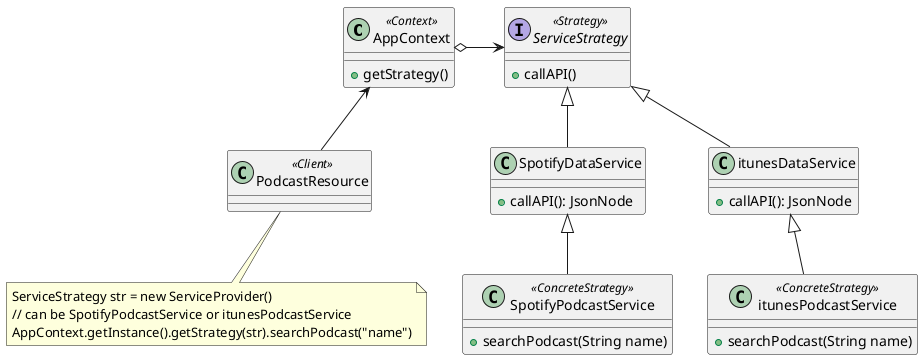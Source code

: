 @startuml "Strategy Pattern"

class AppContext <<Context>> {

    + getStrategy()
}

' abstract class AbstractIdleService {
'     # statrtUp(): void
'     # shutDown(): void
'     # callAPI(): JsonNode
' }

interface ServiceStrategy <<Strategy>> {

    + callAPI()
}

' class AudiobookResource <<Client>> {

' }

' note bottom of AudiobookResource
'     ServiceStrategy str = new ServiceProvider() 
'     // can be SpotifyAudiobookService or itunesAudiobookService
'     AppContext.getInstance().getStrategy(str).searchAudiobook("name")
' end note

class SpotifyDataService {

    + callAPI(): JsonNode

}

class itunesDataService {

    + callAPI(): JsonNode

}

class PodcastResource <<Client>> {

}

note bottom of PodcastResource
    ServiceStrategy str = new ServiceProvider() 
    // can be SpotifyPodcastService or itunesPodcastService
    AppContext.getInstance().getStrategy(str).searchPodcast("name")
end note

' abstract class AudiobookService <<Strategy>> {

'     + searchAudiobook(String name)

' }

' class SpotifyAudiobookService <<ConcreteStrategy>> {

'     + searchAudiobook(String name)

' }

' class itunesAudiobookService <<ConcreteStrategy>> {

'     + searchAudiobook(String name)

' }

' abstract class PodcastService <<Strategy>> {

'     + searchPodcast(String name)

' }

class SpotifyPodcastService <<ConcreteStrategy>> {

    + searchPodcast(String name)

}

class itunesPodcastService <<ConcreteStrategy>> {

    + searchPodcast(String name)

}

PodcastResource -up-> AppContext
' AudiobookResource -up-> AppContext

AppContext o-right-> ServiceStrategy

ServiceStrategy <|-- SpotifyDataService
ServiceStrategy <|-- itunesDataService

' SpotifyDataService <|-- SpotifyAudiobookService
' itunesDataService <|-- itunesAudiobookService

SpotifyDataService <|-- SpotifyPodcastService
itunesDataService <|-- itunesPodcastService

' AppContext o-right-> AbstractIdleService

' AbstractIdleService <|.. SpotifyPodcastService
' AbstractIdleService <|.. itunesPodcastService

@enduml